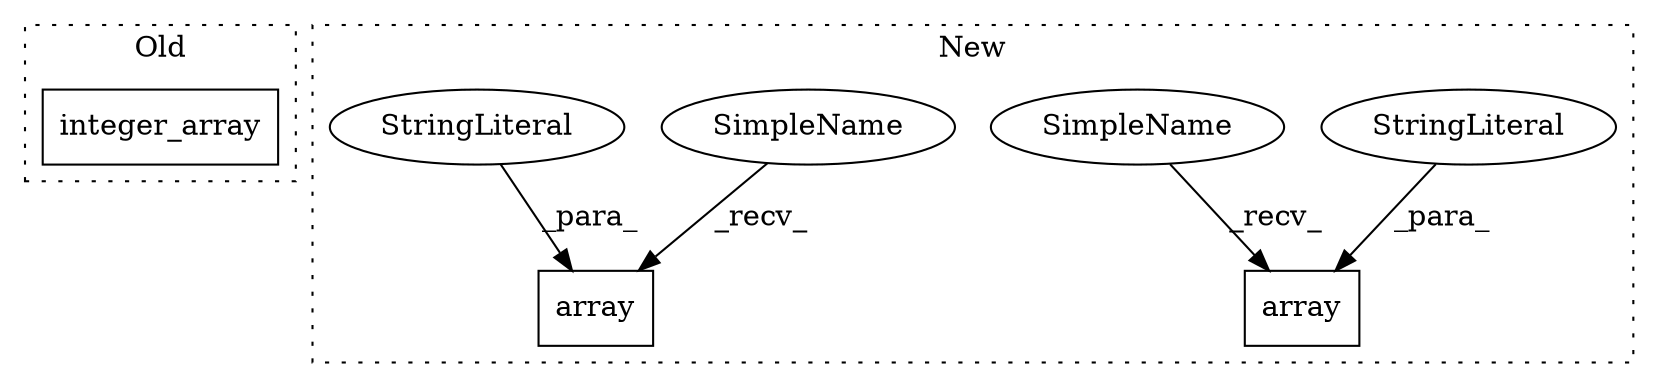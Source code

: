digraph G {
subgraph cluster0 {
1 [label="integer_array" a="32" s="2068,2106" l="14,1" shape="box"];
label = "Old";
style="dotted";
}
subgraph cluster1 {
2 [label="array" a="32" s="1370,1422" l="6,1" shape="box"];
3 [label="StringLiteral" a="45" s="1415" l="7" shape="ellipse"];
4 [label="array" a="32" s="1578,1618" l="6,1" shape="box"];
5 [label="StringLiteral" a="45" s="1611" l="7" shape="ellipse"];
6 [label="SimpleName" a="42" s="1363" l="6" shape="ellipse"];
7 [label="SimpleName" a="42" s="1571" l="6" shape="ellipse"];
label = "New";
style="dotted";
}
3 -> 2 [label="_para_"];
5 -> 4 [label="_para_"];
6 -> 2 [label="_recv_"];
7 -> 4 [label="_recv_"];
}